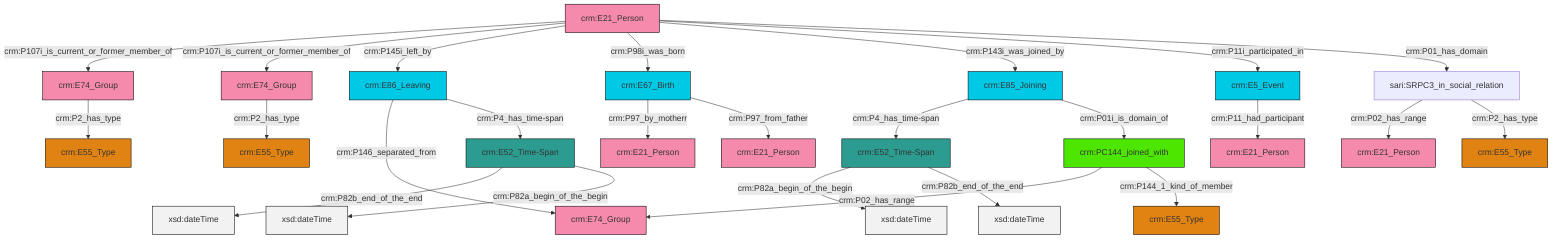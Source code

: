 graph TD
classDef Literal fill:#f2f2f2,stroke:#000000;
classDef CRM_Entity fill:#FFFFFF,stroke:#000000;
classDef Temporal_Entity fill:#00C9E6, stroke:#000000;
classDef Type fill:#E18312, stroke:#000000;
classDef Time-Span fill:#2C9C91, stroke:#000000;
classDef Appellation fill:#FFEB7F, stroke:#000000;
classDef Place fill:#008836, stroke:#000000;
classDef Persistent_Item fill:#B266B2, stroke:#000000;
classDef Conceptual_Object fill:#FFD700, stroke:#000000;
classDef Physical_Thing fill:#D2B48C, stroke:#000000;
classDef Actor fill:#f58aad, stroke:#000000;
classDef PC_Classes fill:#4ce600, stroke:#000000;
classDef Multi fill:#cccccc,stroke:#000000;

6["crm:E21_Person"]:::Actor -->|crm:P107i_is_current_or_former_member_of| 7["crm:E74_Group"]:::Actor
8["crm:E86_Leaving"]:::Temporal_Entity -->|crm:P146_separated_from| 4["crm:E74_Group"]:::Actor
9["crm:E52_Time-Span"]:::Time-Span -->|crm:P82b_end_of_the_end| 10[xsd:dateTime]:::Literal
6["crm:E21_Person"]:::Actor -->|crm:P107i_is_current_or_former_member_of| 11["crm:E74_Group"]:::Actor
16["crm:E85_Joining"]:::Temporal_Entity -->|crm:P4_has_time-span| 17["crm:E52_Time-Span"]:::Time-Span
12["sari:SRPC3_in_social_relation"]:::Default -->|crm:P02_has_range| 18["crm:E21_Person"]:::Actor
17["crm:E52_Time-Span"]:::Time-Span -->|crm:P82a_begin_of_the_begin| 19[xsd:dateTime]:::Literal
22["crm:PC144_joined_with"]:::PC_Classes -->|crm:P02_has_range| 4["crm:E74_Group"]:::Actor
14["crm:E67_Birth"]:::Temporal_Entity -->|crm:P97_by_motherr| 23["crm:E21_Person"]:::Actor
17["crm:E52_Time-Span"]:::Time-Span -->|crm:P82b_end_of_the_end| 30[xsd:dateTime]:::Literal
0["crm:E5_Event"]:::Temporal_Entity -->|crm:P11_had_participant| 31["crm:E21_Person"]:::Actor
16["crm:E85_Joining"]:::Temporal_Entity -->|crm:P01i_is_domain_of| 22["crm:PC144_joined_with"]:::PC_Classes
22["crm:PC144_joined_with"]:::PC_Classes -->|crm:P144_1_kind_of_member| 27["crm:E55_Type"]:::Type
7["crm:E74_Group"]:::Actor -->|crm:P2_has_type| 2["crm:E55_Type"]:::Type
6["crm:E21_Person"]:::Actor -->|crm:P145i_left_by| 8["crm:E86_Leaving"]:::Temporal_Entity
6["crm:E21_Person"]:::Actor -->|crm:P98i_was_born| 14["crm:E67_Birth"]:::Temporal_Entity
12["sari:SRPC3_in_social_relation"]:::Default -->|crm:P2_has_type| 35["crm:E55_Type"]:::Type
8["crm:E86_Leaving"]:::Temporal_Entity -->|crm:P4_has_time-span| 9["crm:E52_Time-Span"]:::Time-Span
6["crm:E21_Person"]:::Actor -->|crm:P143i_was_joined_by| 16["crm:E85_Joining"]:::Temporal_Entity
9["crm:E52_Time-Span"]:::Time-Span -->|crm:P82a_begin_of_the_begin| 40[xsd:dateTime]:::Literal
11["crm:E74_Group"]:::Actor -->|crm:P2_has_type| 20["crm:E55_Type"]:::Type
6["crm:E21_Person"]:::Actor -->|crm:P11i_participated_in| 0["crm:E5_Event"]:::Temporal_Entity
6["crm:E21_Person"]:::Actor -->|crm:P01_has_domain| 12["sari:SRPC3_in_social_relation"]:::Default
14["crm:E67_Birth"]:::Temporal_Entity -->|crm:P97_from_father| 44["crm:E21_Person"]:::Actor